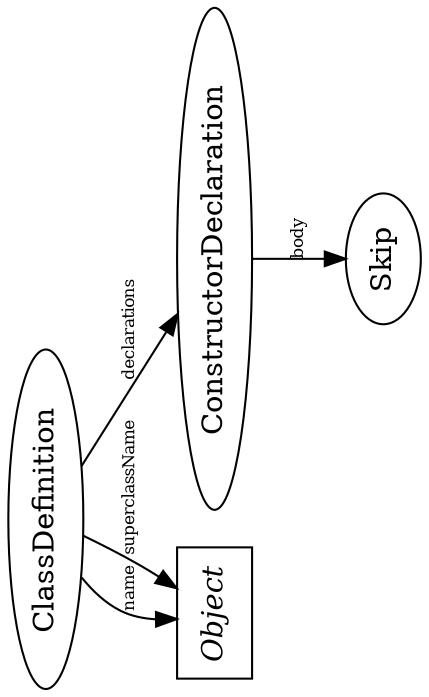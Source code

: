 digraph Object {
size = "11,7.5";
rotate = 90
node111 [ label = "ClassDefinition"];
symbol_Object [label = "Object" fontname = "Times-Italic" shape = box]
node111 -> symbol_Object [label = "name" fontsize = 8]
symbol_Object [label = "Object" fontname = "Times-Italic" shape = box]
node111 -> symbol_Object [label = "superclassName" fontsize = 8]
node110 [ label = "ConstructorDeclaration"];
node109 [ label = "Skip"];
node110 -> node109 [label = "body" fontsize = 8]
node111 -> node110 [label = "declarations" fontsize = 8]
}